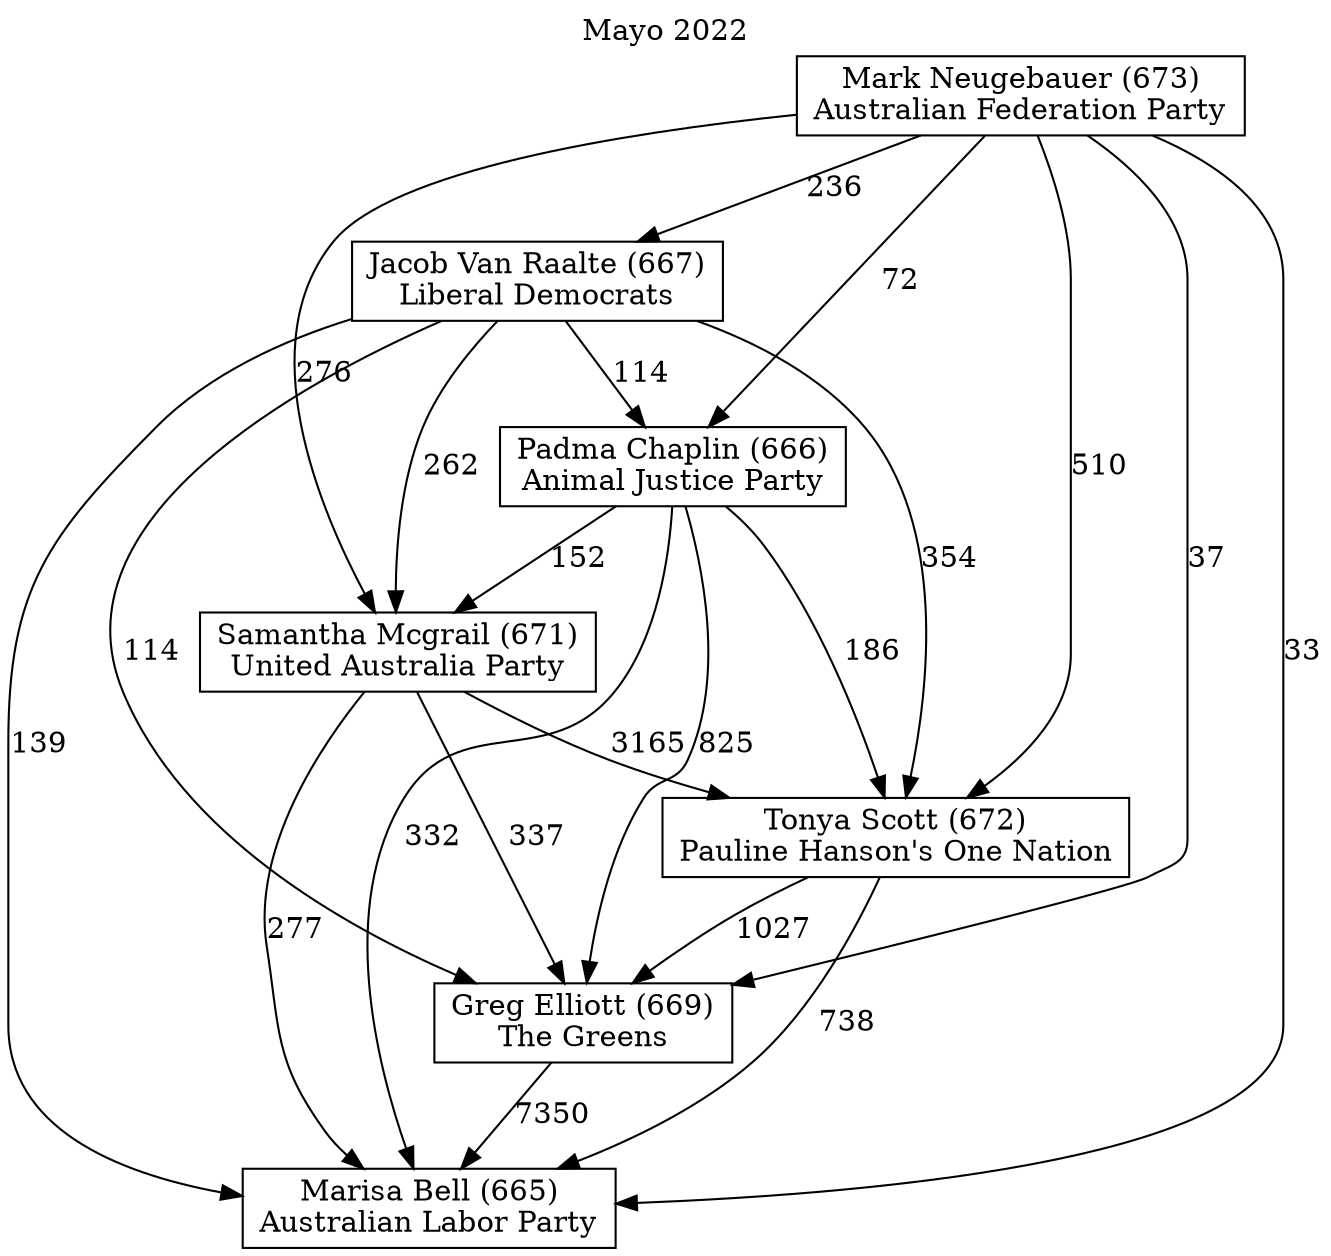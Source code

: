 // House preference flow
digraph "Marisa Bell (665)_Mayo_2022" {
	graph [label="Mayo 2022" labelloc=t mclimit=10]
	node [shape=box]
	"Greg Elliott (669)" [label="Greg Elliott (669)
The Greens"]
	"Jacob Van Raalte (667)" [label="Jacob Van Raalte (667)
Liberal Democrats"]
	"Marisa Bell (665)" [label="Marisa Bell (665)
Australian Labor Party"]
	"Mark Neugebauer (673)" [label="Mark Neugebauer (673)
Australian Federation Party"]
	"Padma Chaplin (666)" [label="Padma Chaplin (666)
Animal Justice Party"]
	"Samantha Mcgrail (671)" [label="Samantha Mcgrail (671)
United Australia Party"]
	"Tonya Scott (672)" [label="Tonya Scott (672)
Pauline Hanson's One Nation"]
	"Greg Elliott (669)" -> "Marisa Bell (665)" [label=7350]
	"Jacob Van Raalte (667)" -> "Greg Elliott (669)" [label=114]
	"Jacob Van Raalte (667)" -> "Marisa Bell (665)" [label=139]
	"Jacob Van Raalte (667)" -> "Padma Chaplin (666)" [label=114]
	"Jacob Van Raalte (667)" -> "Samantha Mcgrail (671)" [label=262]
	"Jacob Van Raalte (667)" -> "Tonya Scott (672)" [label=354]
	"Mark Neugebauer (673)" -> "Greg Elliott (669)" [label=37]
	"Mark Neugebauer (673)" -> "Jacob Van Raalte (667)" [label=236]
	"Mark Neugebauer (673)" -> "Marisa Bell (665)" [label=33]
	"Mark Neugebauer (673)" -> "Padma Chaplin (666)" [label=72]
	"Mark Neugebauer (673)" -> "Samantha Mcgrail (671)" [label=276]
	"Mark Neugebauer (673)" -> "Tonya Scott (672)" [label=510]
	"Padma Chaplin (666)" -> "Greg Elliott (669)" [label=825]
	"Padma Chaplin (666)" -> "Marisa Bell (665)" [label=332]
	"Padma Chaplin (666)" -> "Samantha Mcgrail (671)" [label=152]
	"Padma Chaplin (666)" -> "Tonya Scott (672)" [label=186]
	"Samantha Mcgrail (671)" -> "Greg Elliott (669)" [label=337]
	"Samantha Mcgrail (671)" -> "Marisa Bell (665)" [label=277]
	"Samantha Mcgrail (671)" -> "Tonya Scott (672)" [label=3165]
	"Tonya Scott (672)" -> "Greg Elliott (669)" [label=1027]
	"Tonya Scott (672)" -> "Marisa Bell (665)" [label=738]
}
